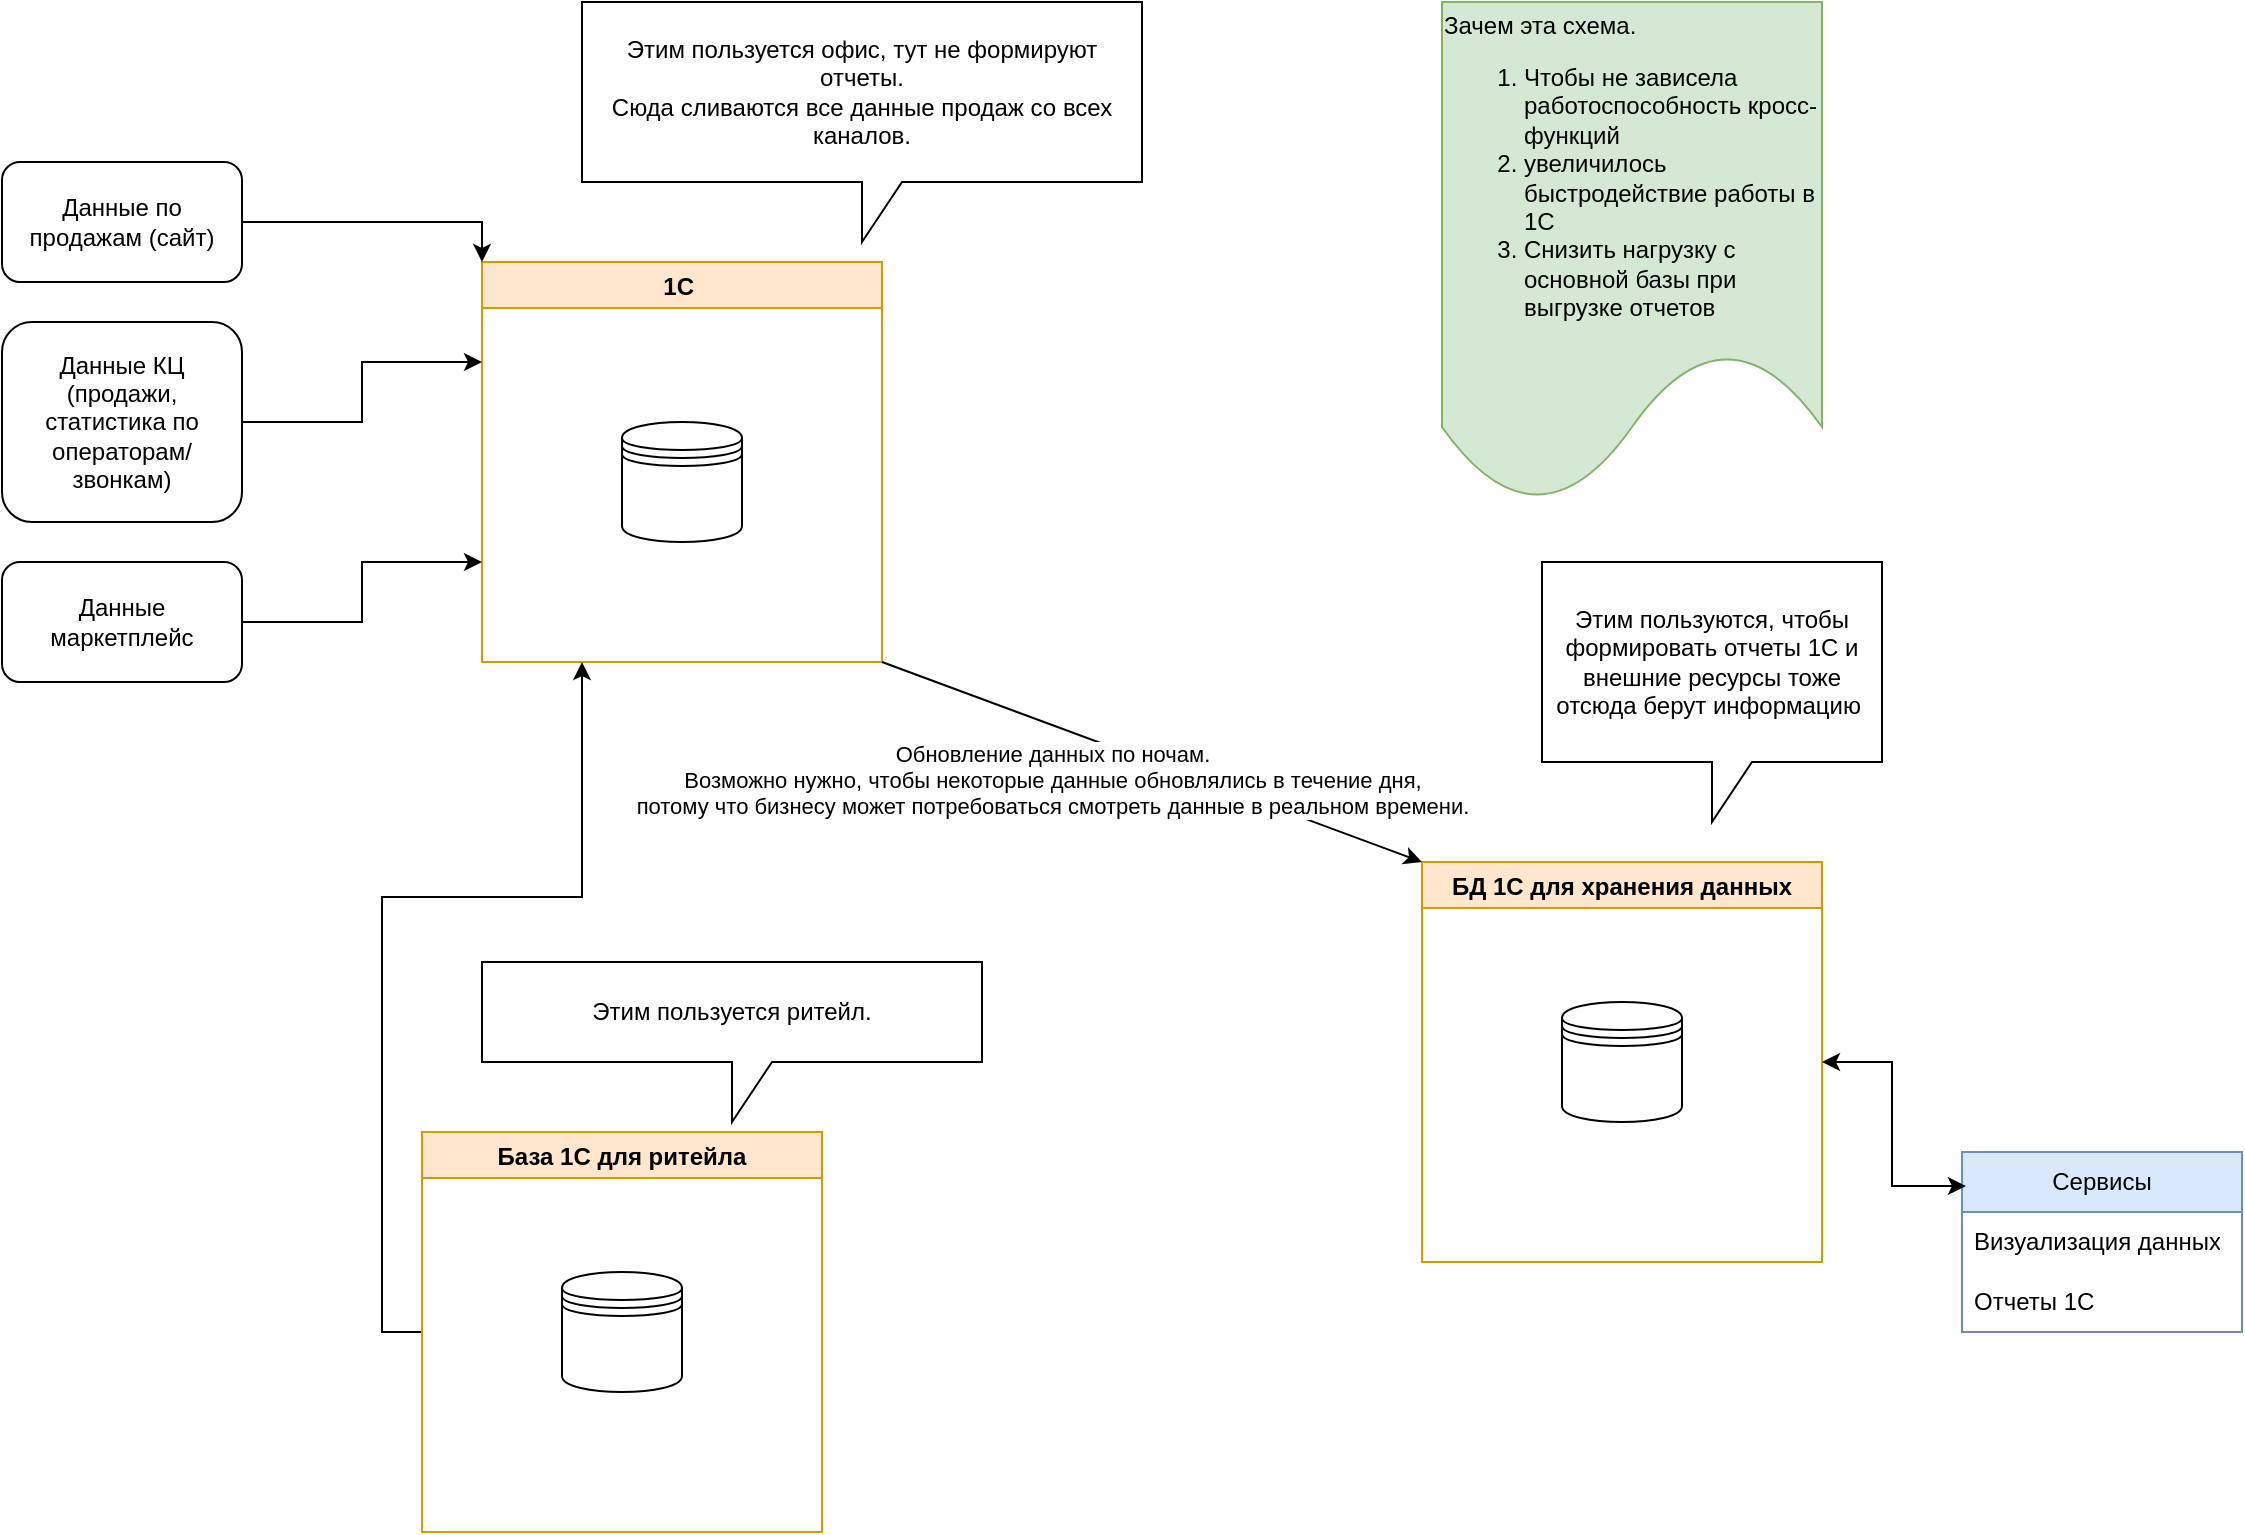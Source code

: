 <mxfile version="24.7.16">
  <diagram name="Page-1" id="iq2eSf1pgx7EUJxFwR30">
    <mxGraphModel dx="2261" dy="830" grid="1" gridSize="10" guides="1" tooltips="1" connect="1" arrows="1" fold="1" page="1" pageScale="1" pageWidth="827" pageHeight="1169" math="0" shadow="0">
      <root>
        <mxCell id="0" />
        <mxCell id="1" parent="0" />
        <mxCell id="wPRBofjrvA-cmGmVY_lA-4" value="1C " style="swimlane;fillColor=#ffe6cc;strokeColor=#d79b00;" parent="1" vertex="1">
          <mxGeometry x="120" y="150" width="200" height="200" as="geometry" />
        </mxCell>
        <mxCell id="wPRBofjrvA-cmGmVY_lA-3" value="" style="shape=datastore;whiteSpace=wrap;html=1;" parent="wPRBofjrvA-cmGmVY_lA-4" vertex="1">
          <mxGeometry x="70" y="80" width="60" height="60" as="geometry" />
        </mxCell>
        <mxCell id="wPRBofjrvA-cmGmVY_lA-5" value="БД 1С для хранения данных" style="swimlane;fillColor=#ffe6cc;strokeColor=#d79b00;" parent="1" vertex="1">
          <mxGeometry x="590" y="450" width="200" height="200" as="geometry" />
        </mxCell>
        <mxCell id="wPRBofjrvA-cmGmVY_lA-2" value="" style="shape=datastore;whiteSpace=wrap;html=1;" parent="wPRBofjrvA-cmGmVY_lA-5" vertex="1">
          <mxGeometry x="70" y="70" width="60" height="60" as="geometry" />
        </mxCell>
        <mxCell id="XCgnc7OJGJPuYY6rxgUQ-10" style="edgeStyle=orthogonalEdgeStyle;rounded=0;orthogonalLoop=1;jettySize=auto;html=1;exitX=0;exitY=0.5;exitDx=0;exitDy=0;entryX=0.25;entryY=1;entryDx=0;entryDy=0;" edge="1" parent="1" source="wPRBofjrvA-cmGmVY_lA-6" target="wPRBofjrvA-cmGmVY_lA-4">
          <mxGeometry relative="1" as="geometry">
            <mxPoint x="130" y="350" as="targetPoint" />
          </mxGeometry>
        </mxCell>
        <mxCell id="wPRBofjrvA-cmGmVY_lA-6" value="База 1С для ритейла" style="swimlane;fillColor=#ffe6cc;strokeColor=#d79b00;" parent="1" vertex="1">
          <mxGeometry x="90" y="585" width="200" height="200" as="geometry" />
        </mxCell>
        <mxCell id="wPRBofjrvA-cmGmVY_lA-1" value="" style="shape=datastore;whiteSpace=wrap;html=1;" parent="wPRBofjrvA-cmGmVY_lA-6" vertex="1">
          <mxGeometry x="70" y="70" width="60" height="60" as="geometry" />
        </mxCell>
        <mxCell id="wPRBofjrvA-cmGmVY_lA-7" value="" style="endArrow=classic;html=1;rounded=0;exitX=1;exitY=1;exitDx=0;exitDy=0;entryX=0;entryY=0;entryDx=0;entryDy=0;" parent="1" source="wPRBofjrvA-cmGmVY_lA-4" target="wPRBofjrvA-cmGmVY_lA-5" edge="1">
          <mxGeometry width="50" height="50" relative="1" as="geometry">
            <mxPoint x="390" y="450" as="sourcePoint" />
            <mxPoint x="440" y="400" as="targetPoint" />
          </mxGeometry>
        </mxCell>
        <mxCell id="wPRBofjrvA-cmGmVY_lA-8" value="Обновление данных по ночам.&lt;div&gt;Возможно нужно, чтобы некоторые данные обновлялись в течение дня,&lt;/div&gt;&lt;div&gt;потому что бизнесу может потребоваться смотреть данные в реальном времени.&lt;/div&gt;" style="edgeLabel;html=1;align=center;verticalAlign=middle;resizable=0;points=[];" parent="wPRBofjrvA-cmGmVY_lA-7" vertex="1" connectable="0">
          <mxGeometry x="0.426" y="1" relative="1" as="geometry">
            <mxPoint x="-108" y="-12" as="offset" />
          </mxGeometry>
        </mxCell>
        <mxCell id="wPRBofjrvA-cmGmVY_lA-9" value="Сервисы" style="swimlane;fontStyle=0;childLayout=stackLayout;horizontal=1;startSize=30;horizontalStack=0;resizeParent=1;resizeParentMax=0;resizeLast=0;collapsible=1;marginBottom=0;whiteSpace=wrap;html=1;fillColor=#dae8fc;strokeColor=#6c8ebf;" parent="1" vertex="1">
          <mxGeometry x="860" y="595" width="140" height="90" as="geometry" />
        </mxCell>
        <mxCell id="wPRBofjrvA-cmGmVY_lA-10" value="Визуализация данных" style="text;strokeColor=none;fillColor=none;align=left;verticalAlign=middle;spacingLeft=4;spacingRight=4;overflow=hidden;points=[[0,0.5],[1,0.5]];portConstraint=eastwest;rotatable=0;whiteSpace=wrap;html=1;" parent="wPRBofjrvA-cmGmVY_lA-9" vertex="1">
          <mxGeometry y="30" width="140" height="30" as="geometry" />
        </mxCell>
        <mxCell id="wPRBofjrvA-cmGmVY_lA-11" value="Отчеты 1С" style="text;strokeColor=none;fillColor=none;align=left;verticalAlign=middle;spacingLeft=4;spacingRight=4;overflow=hidden;points=[[0,0.5],[1,0.5]];portConstraint=eastwest;rotatable=0;whiteSpace=wrap;html=1;" parent="wPRBofjrvA-cmGmVY_lA-9" vertex="1">
          <mxGeometry y="60" width="140" height="30" as="geometry" />
        </mxCell>
        <mxCell id="wPRBofjrvA-cmGmVY_lA-13" style="edgeStyle=orthogonalEdgeStyle;rounded=0;orthogonalLoop=1;jettySize=auto;html=1;entryX=0.014;entryY=0.189;entryDx=0;entryDy=0;startArrow=classic;startFill=1;entryPerimeter=0;" parent="1" source="wPRBofjrvA-cmGmVY_lA-5" target="wPRBofjrvA-cmGmVY_lA-9" edge="1">
          <mxGeometry relative="1" as="geometry" />
        </mxCell>
        <mxCell id="wPRBofjrvA-cmGmVY_lA-14" value="Этим пользуется офис, тут не формируют отчеты.&lt;div&gt;Сюда сливаются все данные продаж со всех каналов.&lt;/div&gt;" style="shape=callout;whiteSpace=wrap;html=1;perimeter=calloutPerimeter;" parent="1" vertex="1">
          <mxGeometry x="170" y="20" width="280" height="120" as="geometry" />
        </mxCell>
        <mxCell id="wPRBofjrvA-cmGmVY_lA-15" value="Этим пользуются, чтобы формировать отчеты 1С и внешние ресурсы тоже отсюда берут информацию&amp;nbsp;" style="shape=callout;whiteSpace=wrap;html=1;perimeter=calloutPerimeter;" parent="1" vertex="1">
          <mxGeometry x="650" y="300" width="170" height="130" as="geometry" />
        </mxCell>
        <mxCell id="wPRBofjrvA-cmGmVY_lA-16" value="Этим пользуется ритейл." style="shape=callout;whiteSpace=wrap;html=1;perimeter=calloutPerimeter;" parent="1" vertex="1">
          <mxGeometry x="120" y="500" width="250" height="80" as="geometry" />
        </mxCell>
        <mxCell id="wPRBofjrvA-cmGmVY_lA-17" value="&lt;div style=&quot;text-align: left;&quot;&gt;Зачем эта схема.&lt;/div&gt;&lt;div style=&quot;text-align: left;&quot;&gt;&lt;ol&gt;&lt;li&gt;Чтобы не зависела работоспособность кросс-функций&lt;br&gt;&lt;/li&gt;&lt;li&gt;увеличилось быстродействие работы в 1С&amp;nbsp;&lt;/li&gt;&lt;li&gt;Снизить нагрузку с основной базы при выгрузке отчетов&lt;/li&gt;&lt;/ol&gt;&lt;/div&gt;" style="shape=document;whiteSpace=wrap;html=1;boundedLbl=1;fillColor=#d5e8d4;strokeColor=#82b366;" parent="1" vertex="1">
          <mxGeometry x="600" y="20" width="190" height="250" as="geometry" />
        </mxCell>
        <mxCell id="XCgnc7OJGJPuYY6rxgUQ-1" value="Данные по продажам (сайт)" style="rounded=1;whiteSpace=wrap;html=1;" vertex="1" parent="1">
          <mxGeometry x="-120" y="100" width="120" height="60" as="geometry" />
        </mxCell>
        <mxCell id="XCgnc7OJGJPuYY6rxgUQ-2" style="edgeStyle=orthogonalEdgeStyle;rounded=0;orthogonalLoop=1;jettySize=auto;html=1;entryX=0;entryY=0;entryDx=0;entryDy=0;" edge="1" parent="1" source="XCgnc7OJGJPuYY6rxgUQ-1" target="wPRBofjrvA-cmGmVY_lA-4">
          <mxGeometry relative="1" as="geometry">
            <mxPoint x="100" y="171" as="targetPoint" />
          </mxGeometry>
        </mxCell>
        <mxCell id="XCgnc7OJGJPuYY6rxgUQ-5" style="edgeStyle=orthogonalEdgeStyle;rounded=0;orthogonalLoop=1;jettySize=auto;html=1;exitX=1;exitY=0.5;exitDx=0;exitDy=0;entryX=0;entryY=0.25;entryDx=0;entryDy=0;" edge="1" parent="1" source="XCgnc7OJGJPuYY6rxgUQ-3" target="wPRBofjrvA-cmGmVY_lA-4">
          <mxGeometry relative="1" as="geometry">
            <mxPoint x="100" y="190" as="targetPoint" />
          </mxGeometry>
        </mxCell>
        <mxCell id="XCgnc7OJGJPuYY6rxgUQ-3" value="Данные КЦ (продажи, статистика по операторам/звонкам)" style="rounded=1;whiteSpace=wrap;html=1;" vertex="1" parent="1">
          <mxGeometry x="-120" y="180" width="120" height="100" as="geometry" />
        </mxCell>
        <mxCell id="XCgnc7OJGJPuYY6rxgUQ-8" style="edgeStyle=orthogonalEdgeStyle;rounded=0;orthogonalLoop=1;jettySize=auto;html=1;entryX=0;entryY=0.75;entryDx=0;entryDy=0;" edge="1" parent="1" source="XCgnc7OJGJPuYY6rxgUQ-4" target="wPRBofjrvA-cmGmVY_lA-4">
          <mxGeometry relative="1" as="geometry" />
        </mxCell>
        <mxCell id="XCgnc7OJGJPuYY6rxgUQ-4" value="Данные маркетплейс" style="rounded=1;whiteSpace=wrap;html=1;" vertex="1" parent="1">
          <mxGeometry x="-120" y="300" width="120" height="60" as="geometry" />
        </mxCell>
      </root>
    </mxGraphModel>
  </diagram>
</mxfile>
